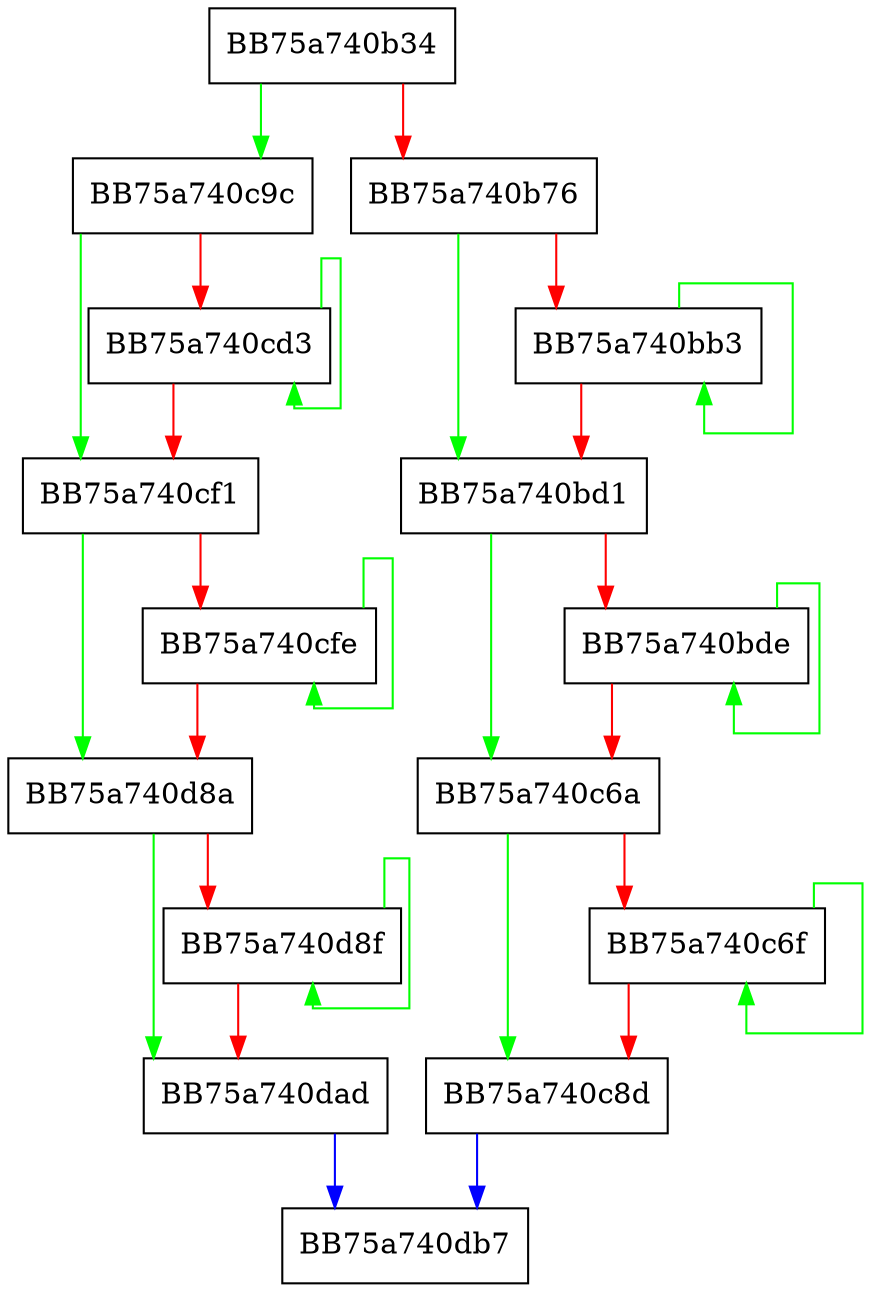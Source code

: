 digraph GetSigSeq {
  node [shape="box"];
  graph [splines=ortho];
  BB75a740b34 -> BB75a740c9c [color="green"];
  BB75a740b34 -> BB75a740b76 [color="red"];
  BB75a740b76 -> BB75a740bd1 [color="green"];
  BB75a740b76 -> BB75a740bb3 [color="red"];
  BB75a740bb3 -> BB75a740bb3 [color="green"];
  BB75a740bb3 -> BB75a740bd1 [color="red"];
  BB75a740bd1 -> BB75a740c6a [color="green"];
  BB75a740bd1 -> BB75a740bde [color="red"];
  BB75a740bde -> BB75a740bde [color="green"];
  BB75a740bde -> BB75a740c6a [color="red"];
  BB75a740c6a -> BB75a740c8d [color="green"];
  BB75a740c6a -> BB75a740c6f [color="red"];
  BB75a740c6f -> BB75a740c6f [color="green"];
  BB75a740c6f -> BB75a740c8d [color="red"];
  BB75a740c8d -> BB75a740db7 [color="blue"];
  BB75a740c9c -> BB75a740cf1 [color="green"];
  BB75a740c9c -> BB75a740cd3 [color="red"];
  BB75a740cd3 -> BB75a740cd3 [color="green"];
  BB75a740cd3 -> BB75a740cf1 [color="red"];
  BB75a740cf1 -> BB75a740d8a [color="green"];
  BB75a740cf1 -> BB75a740cfe [color="red"];
  BB75a740cfe -> BB75a740cfe [color="green"];
  BB75a740cfe -> BB75a740d8a [color="red"];
  BB75a740d8a -> BB75a740dad [color="green"];
  BB75a740d8a -> BB75a740d8f [color="red"];
  BB75a740d8f -> BB75a740d8f [color="green"];
  BB75a740d8f -> BB75a740dad [color="red"];
  BB75a740dad -> BB75a740db7 [color="blue"];
}